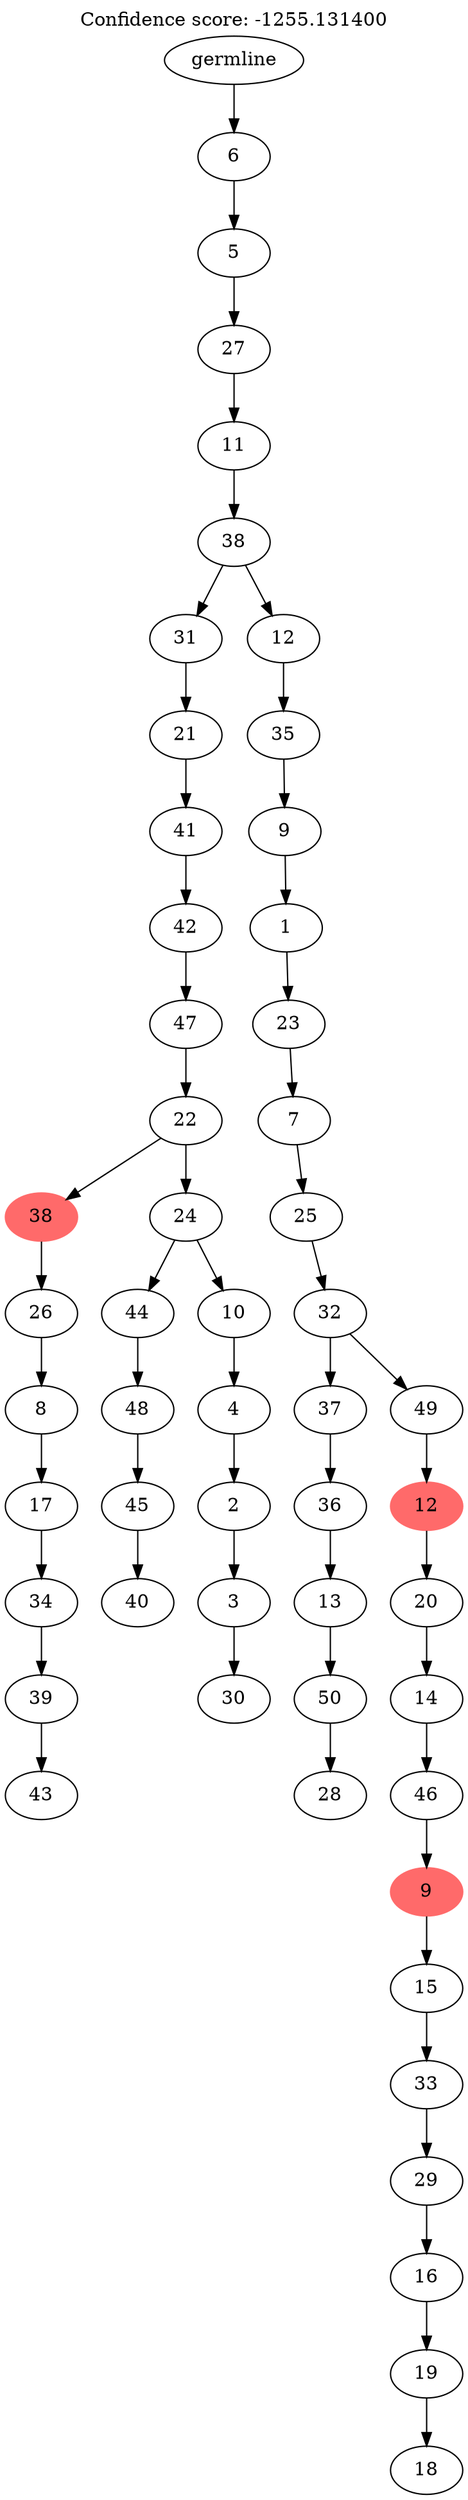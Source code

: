 digraph g {
	"52" -> "53";
	"53" [label="43"];
	"51" -> "52";
	"52" [label="39"];
	"50" -> "51";
	"51" [label="34"];
	"49" -> "50";
	"50" [label="17"];
	"48" -> "49";
	"49" [label="8"];
	"47" -> "48";
	"48" [label="26"];
	"45" -> "46";
	"46" [label="40"];
	"44" -> "45";
	"45" [label="45"];
	"43" -> "44";
	"44" [label="48"];
	"41" -> "42";
	"42" [label="30"];
	"40" -> "41";
	"41" [label="3"];
	"39" -> "40";
	"40" [label="2"];
	"38" -> "39";
	"39" [label="4"];
	"37" -> "38";
	"38" [label="10"];
	"37" -> "43";
	"43" [label="44"];
	"36" -> "37";
	"37" [label="24"];
	"36" -> "47";
	"47" [color=indianred1, style=filled, label="38"];
	"35" -> "36";
	"36" [label="22"];
	"34" -> "35";
	"35" [label="47"];
	"33" -> "34";
	"34" [label="42"];
	"32" -> "33";
	"33" [label="41"];
	"31" -> "32";
	"32" [label="21"];
	"29" -> "30";
	"30" [label="28"];
	"28" -> "29";
	"29" [label="50"];
	"27" -> "28";
	"28" [label="13"];
	"26" -> "27";
	"27" [label="36"];
	"24" -> "25";
	"25" [label="18"];
	"23" -> "24";
	"24" [label="19"];
	"22" -> "23";
	"23" [label="16"];
	"21" -> "22";
	"22" [label="29"];
	"20" -> "21";
	"21" [label="33"];
	"19" -> "20";
	"20" [label="15"];
	"18" -> "19";
	"19" [color=indianred1, style=filled, label="9"];
	"17" -> "18";
	"18" [label="46"];
	"16" -> "17";
	"17" [label="14"];
	"15" -> "16";
	"16" [label="20"];
	"14" -> "15";
	"15" [color=indianred1, style=filled, label="12"];
	"13" -> "14";
	"14" [label="49"];
	"13" -> "26";
	"26" [label="37"];
	"12" -> "13";
	"13" [label="32"];
	"11" -> "12";
	"12" [label="25"];
	"10" -> "11";
	"11" [label="7"];
	"9" -> "10";
	"10" [label="23"];
	"8" -> "9";
	"9" [label="1"];
	"7" -> "8";
	"8" [label="9"];
	"6" -> "7";
	"7" [label="35"];
	"5" -> "6";
	"6" [label="12"];
	"5" -> "31";
	"31" [label="31"];
	"4" -> "5";
	"5" [label="38"];
	"3" -> "4";
	"4" [label="11"];
	"2" -> "3";
	"3" [label="27"];
	"1" -> "2";
	"2" [label="5"];
	"0" -> "1";
	"1" [label="6"];
	"0" [label="germline"];
	labelloc="t";
	label="Confidence score: -1255.131400";
}
